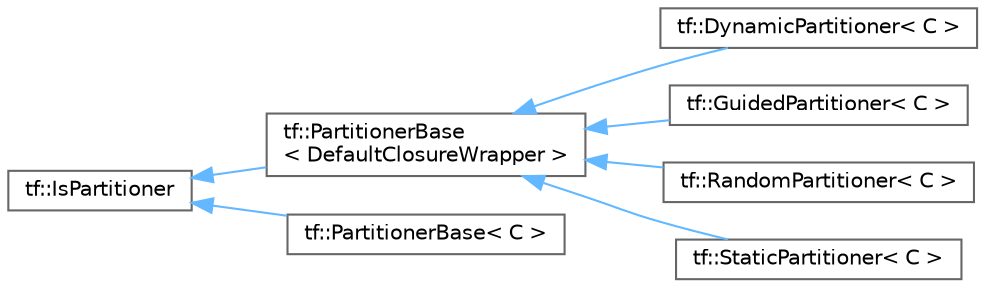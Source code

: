 digraph "类继承关系图"
{
 // LATEX_PDF_SIZE
  bgcolor="transparent";
  edge [fontname=Helvetica,fontsize=10,labelfontname=Helvetica,labelfontsize=10];
  node [fontname=Helvetica,fontsize=10,shape=box,height=0.2,width=0.4];
  rankdir="LR";
  Node0 [id="Node000000",label="tf::IsPartitioner",height=0.2,width=0.4,color="grey40", fillcolor="white", style="filled",URL="$structtf_1_1_is_partitioner.html",tooltip=" "];
  Node0 -> Node1 [id="edge7320_Node000000_Node000001",dir="back",color="steelblue1",style="solid",tooltip=" "];
  Node1 [id="Node000001",label="tf::PartitionerBase\l\< DefaultClosureWrapper \>",height=0.2,width=0.4,color="grey40", fillcolor="white", style="filled",URL="$classtf_1_1_partitioner_base.html",tooltip=" "];
  Node1 -> Node2 [id="edge7321_Node000001_Node000002",dir="back",color="steelblue1",style="solid",tooltip=" "];
  Node2 [id="Node000002",label="tf::DynamicPartitioner\< C \>",height=0.2,width=0.4,color="grey40", fillcolor="white", style="filled",URL="$classtf_1_1_dynamic_partitioner.html",tooltip="class to construct a dynamic partitioner for scheduling parallel algorithms"];
  Node1 -> Node3 [id="edge7322_Node000001_Node000003",dir="back",color="steelblue1",style="solid",tooltip=" "];
  Node3 [id="Node000003",label="tf::GuidedPartitioner\< C \>",height=0.2,width=0.4,color="grey40", fillcolor="white", style="filled",URL="$classtf_1_1_guided_partitioner.html",tooltip="class to construct a guided partitioner for scheduling parallel algorithms"];
  Node1 -> Node4 [id="edge7323_Node000001_Node000004",dir="back",color="steelblue1",style="solid",tooltip=" "];
  Node4 [id="Node000004",label="tf::RandomPartitioner\< C \>",height=0.2,width=0.4,color="grey40", fillcolor="white", style="filled",URL="$classtf_1_1_random_partitioner.html",tooltip="class to construct a random partitioner for scheduling parallel algorithms"];
  Node1 -> Node5 [id="edge7324_Node000001_Node000005",dir="back",color="steelblue1",style="solid",tooltip=" "];
  Node5 [id="Node000005",label="tf::StaticPartitioner\< C \>",height=0.2,width=0.4,color="grey40", fillcolor="white", style="filled",URL="$classtf_1_1_static_partitioner.html",tooltip="class to construct a static partitioner for scheduling parallel algorithms"];
  Node0 -> Node6 [id="edge7325_Node000000_Node000006",dir="back",color="steelblue1",style="solid",tooltip=" "];
  Node6 [id="Node000006",label="tf::PartitionerBase\< C \>",height=0.2,width=0.4,color="grey40", fillcolor="white", style="filled",URL="$classtf_1_1_partitioner_base.html",tooltip="class to derive a partitioner for scheduling parallel algorithms"];
}
